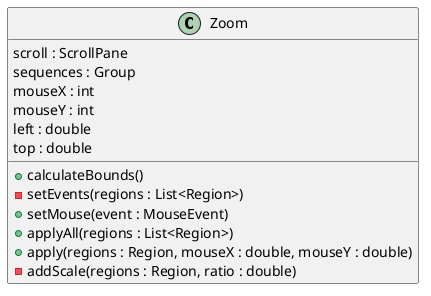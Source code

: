 @startuml
class Zoom {
    scroll : ScrollPane
    sequences : Group
    mouseX : int
    mouseY : int
    left : double
    top : double

    +calculateBounds()
    -setEvents(regions : List<Region>)
    +setMouse(event : MouseEvent)
    +applyAll(regions : List<Region>)
    +apply(regions : Region, mouseX : double, mouseY : double)
    -addScale(regions : Region, ratio : double)
}
@enduml
